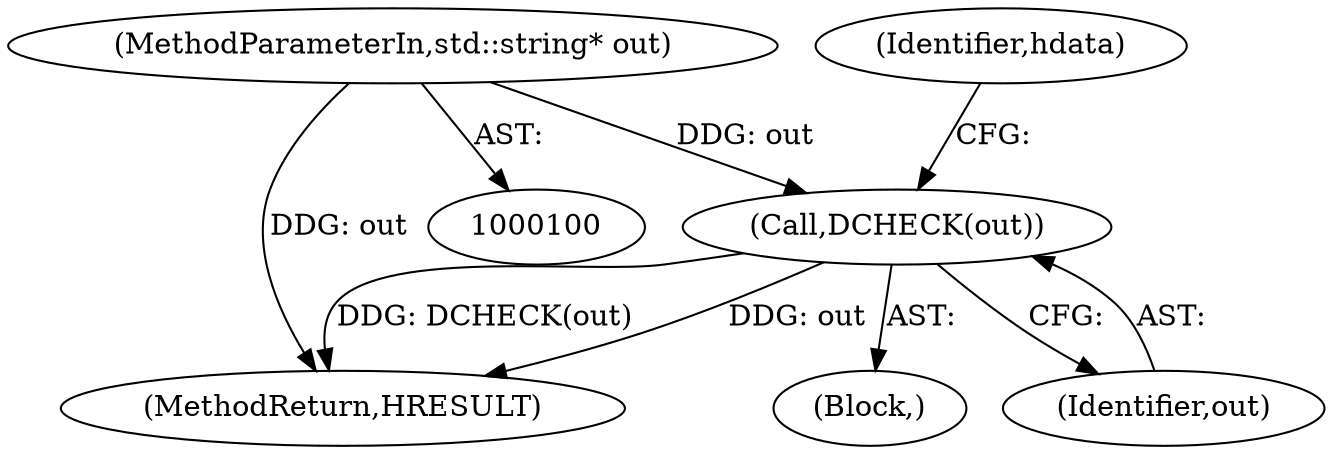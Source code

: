 digraph "0_Chrome_e93dc535728da259ec16d1c3cc393f80b25f64ae@pointer" {
"1000106" [label="(Call,DCHECK(out))"];
"1000102" [label="(MethodParameterIn,std::string* out)"];
"1000131" [label="(MethodReturn,HRESULT)"];
"1000102" [label="(MethodParameterIn,std::string* out)"];
"1000103" [label="(Block,)"];
"1000106" [label="(Call,DCHECK(out))"];
"1000107" [label="(Identifier,out)"];
"1000110" [label="(Identifier,hdata)"];
"1000106" -> "1000103"  [label="AST: "];
"1000106" -> "1000107"  [label="CFG: "];
"1000107" -> "1000106"  [label="AST: "];
"1000110" -> "1000106"  [label="CFG: "];
"1000106" -> "1000131"  [label="DDG: out"];
"1000106" -> "1000131"  [label="DDG: DCHECK(out)"];
"1000102" -> "1000106"  [label="DDG: out"];
"1000102" -> "1000100"  [label="AST: "];
"1000102" -> "1000131"  [label="DDG: out"];
}
